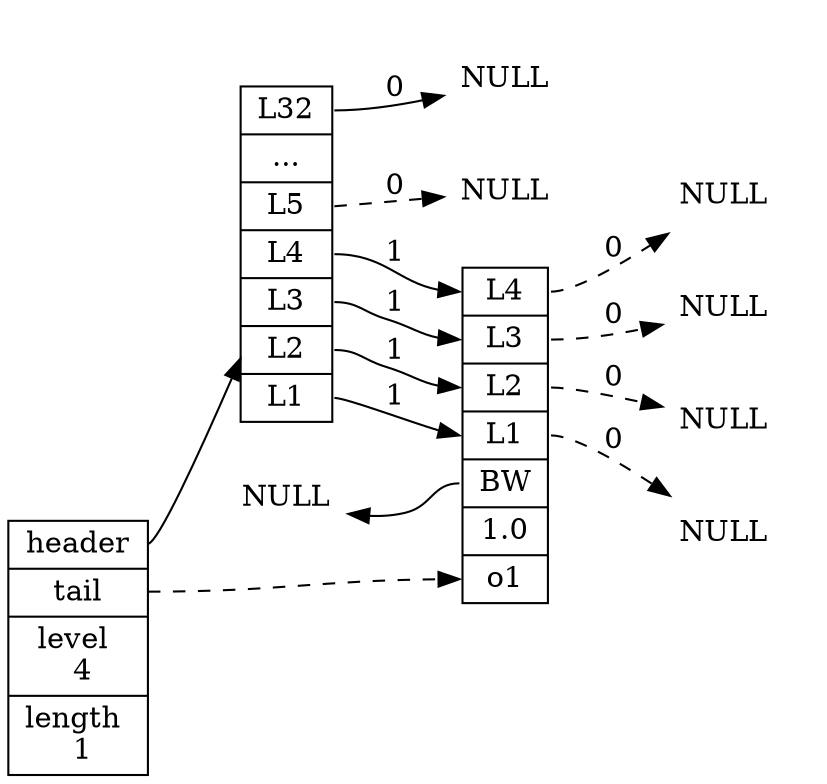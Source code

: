 digraph {

    rankdir = LR;

    node [shape = record, width = "0.5"];

    //

    l [label = " <header> header | <tail> tail | level \n 4 | length \n 1 "];

    subgraph cluster_nodes {

        style = invisible;

        header [label = " <l32> L32 | ... | <l5> L5 | <l4> L4 | <l3> L3 | <l2> L2 | <l1> L1 "];

        bw_null [label = "NULL", shape = plaintext];

        n5 [label = "NULL", shape = plaintext];

        level_null [label = "NULL", shape = plaintext];

        A [label = " <l4> L4 | <l3> L3 | <l2> L2 | <l1> L1 | <backward> BW | 1.0 | <obj> o1 "];

    }

    subgraph cluster_nulls {

        style = invisible;

        n1 [label = "NULL", shape = plaintext];
        n2 [label = "NULL", shape = plaintext];
        n3 [label = "NULL", shape = plaintext];
        n4 [label = "NULL", shape = plaintext];
    }

    //

    l:header -> header;
    l:tail -> A:obj [style = dashed];

    header:l32 -> level_null [label = "0"];
    header:l5 -> n5 [label = "0", style = dashed];
    header:l4 -> A:l4 [label = "1"];
    header:l3 -> A:l3 [label = "1"];
    header:l2 -> A:l2 [label = "1"];
    header:l1 -> A:l1 [label = "1"];

    A:l4 -> n4 [label = "0", style = dashed];
    A:l3 -> n3 [label = "0", style = dashed];
    A:l2 -> n2 [label = "0", style = dashed];
    A:l1 -> n1 [label = "0", style = dashed];

    bw_null -> A:backward [dir = back];
}
